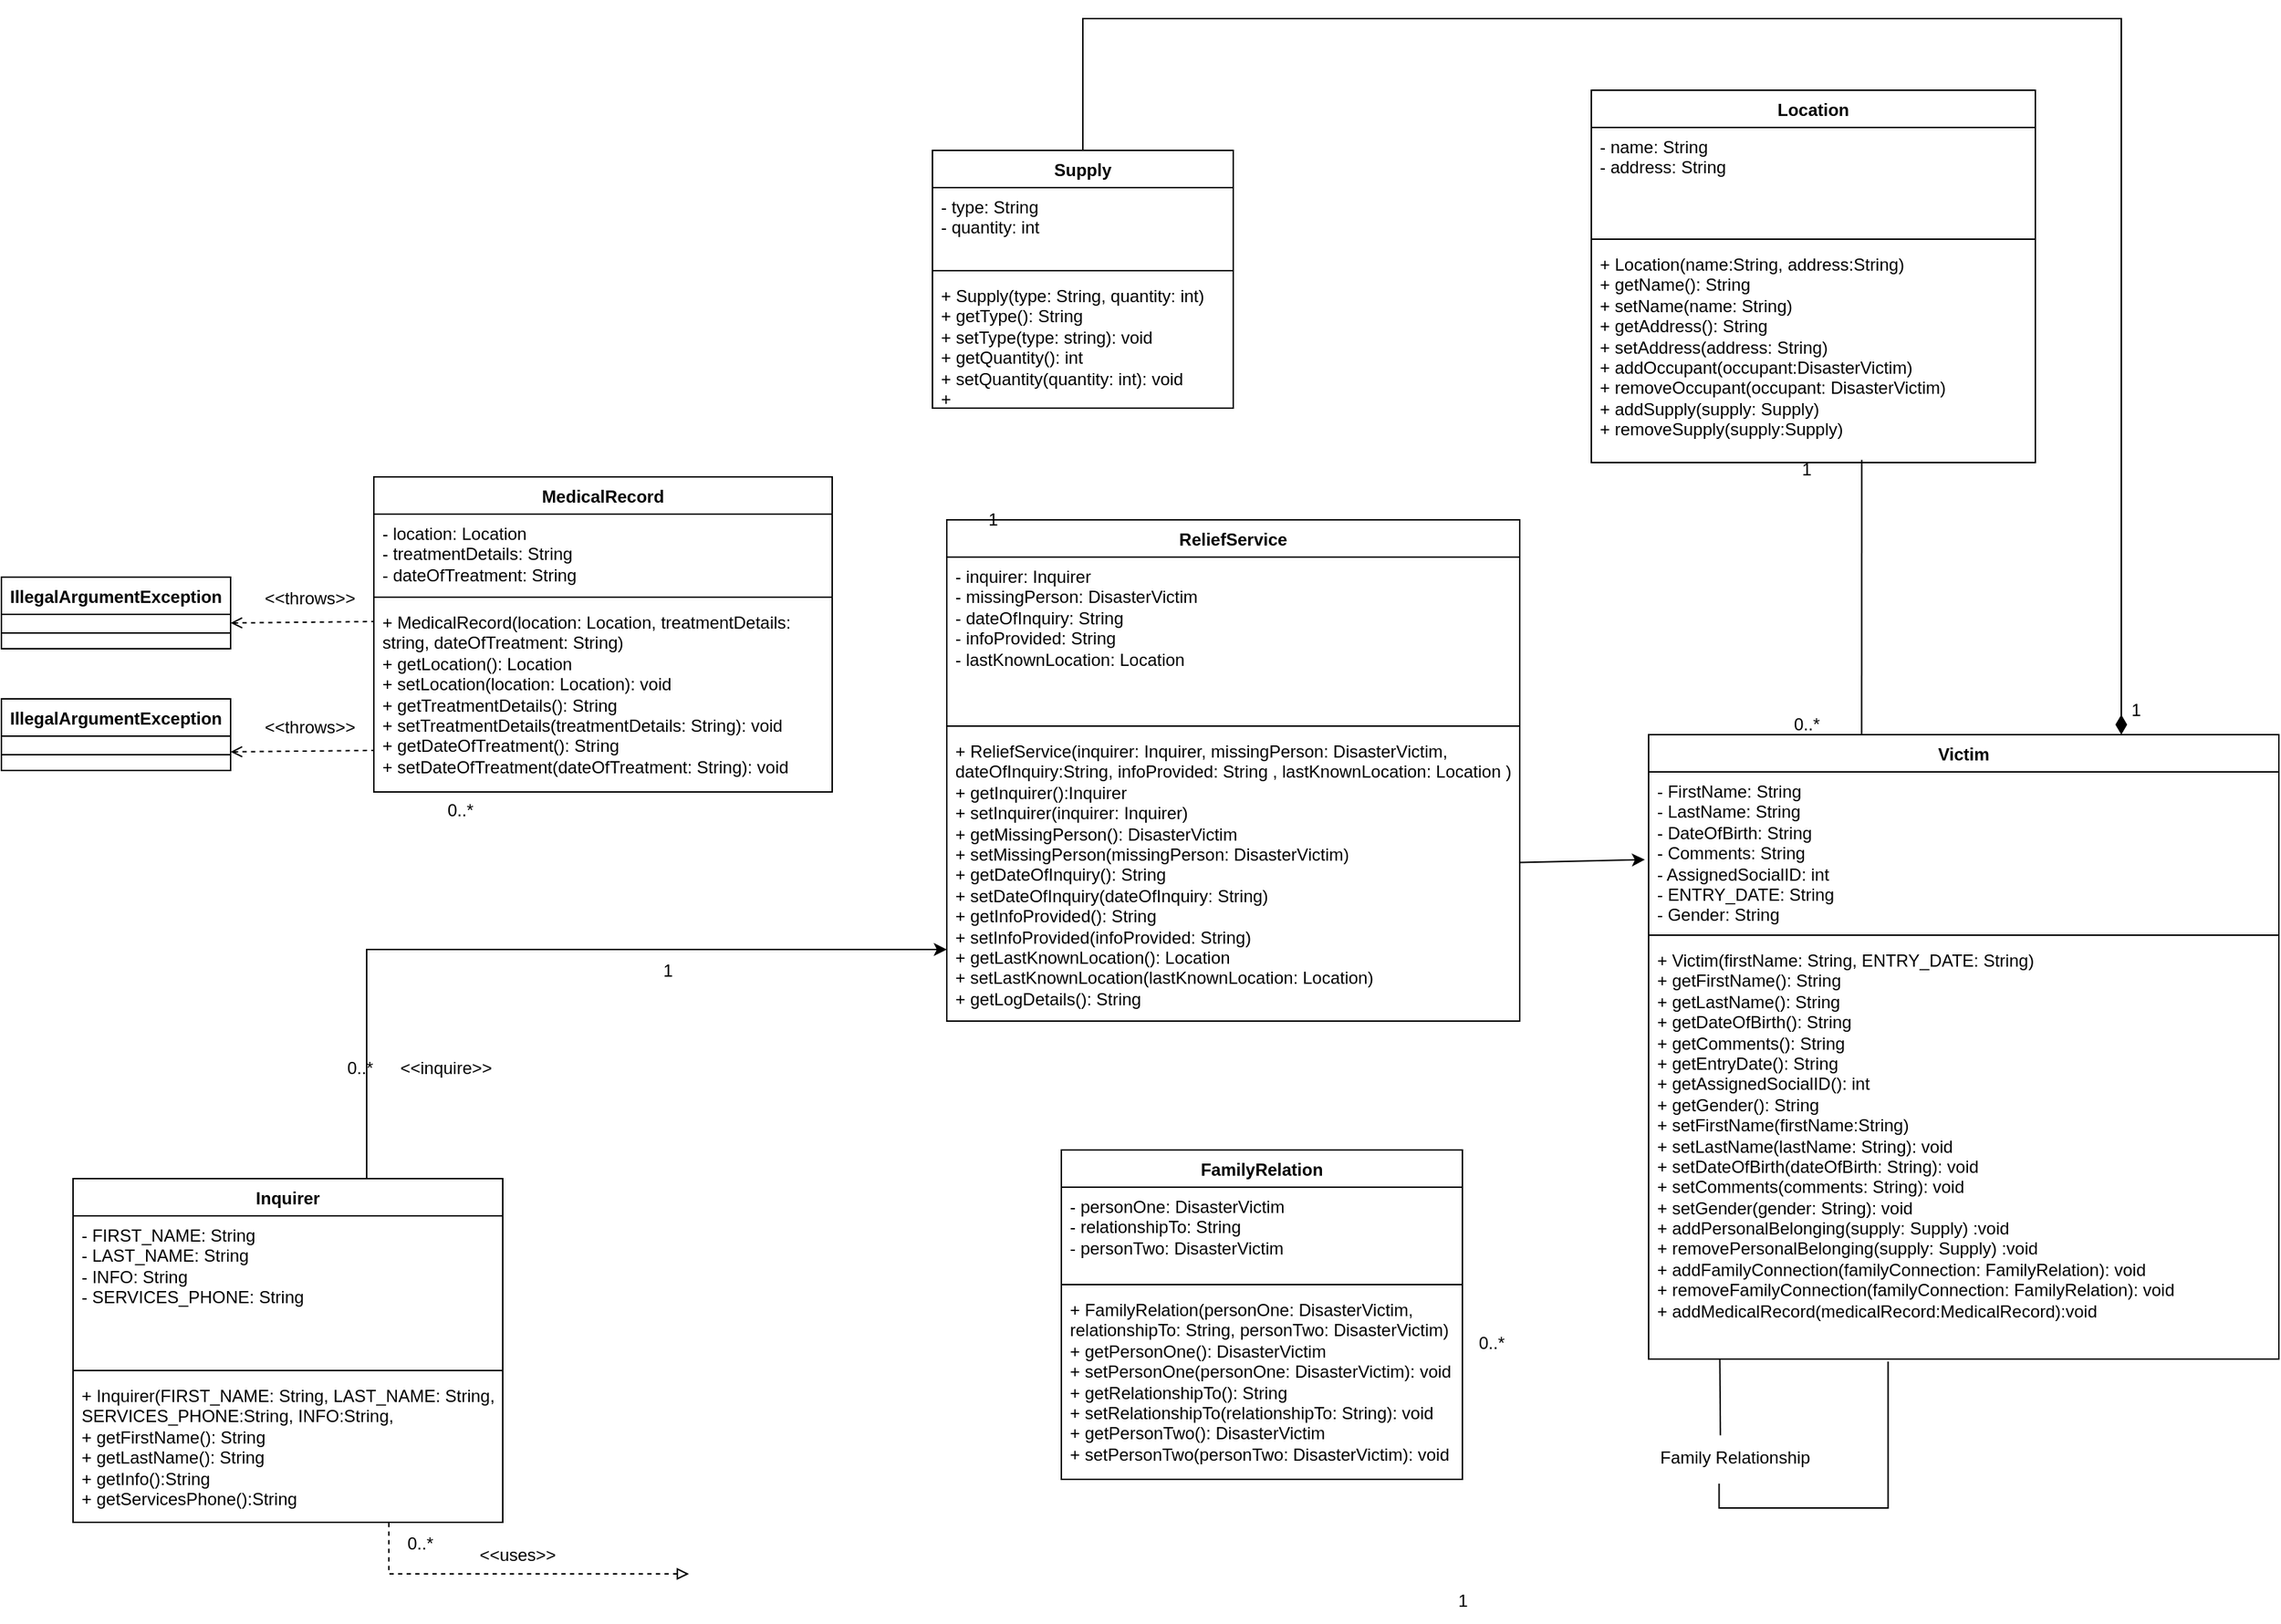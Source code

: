 <mxfile version="26.0.10">
  <diagram name="Page-1" id="vhb933lGF9tnd3RZnQfK">
    <mxGraphModel dx="1134" dy="1737" grid="1" gridSize="10" guides="1" tooltips="1" connect="1" arrows="1" fold="1" page="1" pageScale="1" pageWidth="850" pageHeight="1100" math="0" shadow="0">
      <root>
        <mxCell id="0" />
        <mxCell id="1" parent="0" />
        <mxCell id="xbd1iZhOEggna_X_7OV1-2" value="Victim" style="swimlane;fontStyle=1;align=center;verticalAlign=top;childLayout=stackLayout;horizontal=1;startSize=26;horizontalStack=0;resizeParent=1;resizeParentMax=0;resizeLast=0;collapsible=1;marginBottom=0;whiteSpace=wrap;html=1;" vertex="1" parent="1">
          <mxGeometry x="1190" y="270" width="440" height="436" as="geometry" />
        </mxCell>
        <mxCell id="xbd1iZhOEggna_X_7OV1-3" value="- FirstName: String&lt;br&gt;- LastName: String&lt;br&gt;- DateOfBirth: String&lt;br&gt;- Comments: String&lt;br&gt;- AssignedSocialID: int&lt;br&gt;- ENTRY_DATE: String&lt;div&gt;- Gender: String&lt;/div&gt;" style="text;strokeColor=none;fillColor=none;align=left;verticalAlign=top;spacingLeft=4;spacingRight=4;overflow=hidden;rotatable=0;points=[[0,0.5],[1,0.5]];portConstraint=eastwest;whiteSpace=wrap;html=1;" vertex="1" parent="xbd1iZhOEggna_X_7OV1-2">
          <mxGeometry y="26" width="440" height="110" as="geometry" />
        </mxCell>
        <mxCell id="xbd1iZhOEggna_X_7OV1-4" value="" style="line;strokeWidth=1;fillColor=none;align=left;verticalAlign=middle;spacingTop=-1;spacingLeft=3;spacingRight=3;rotatable=0;labelPosition=right;points=[];portConstraint=eastwest;strokeColor=inherit;" vertex="1" parent="xbd1iZhOEggna_X_7OV1-2">
          <mxGeometry y="136" width="440" height="8" as="geometry" />
        </mxCell>
        <mxCell id="xbd1iZhOEggna_X_7OV1-5" value="+ Victim(firstName: String, ENTRY_DATE: String)&lt;br&gt;+ getFirstName(): String&lt;br&gt;+ getLastName(): String&lt;br&gt;+ getDateOfBirth(): String&lt;br&gt;+ getComments(): String&lt;br&gt;+ getEntryDate(): String&lt;br&gt;+ getAssignedSocialID(): int&lt;font color=&quot;#ff8000&quot;&gt;&lt;br&gt;&lt;/font&gt;+ getGender(): String&lt;br&gt;+ setFirstName(firstName:String)&lt;br&gt;+ setLastName(lastName: String): void&lt;br&gt;+ setDateOfBirth(dateOfBirth: String): void&lt;br&gt;+ setComments(comments: String): void&lt;br&gt;+ setGender(gender: String): void&lt;br&gt;+ addPersonalBelonging(supply: Supply) :void&lt;br&gt;+ removePersonalBelonging(supply: Supply) :void&lt;br&gt;+ addFamilyConnection(familyConnection: FamilyRelation): void&lt;br&gt;+ removeFamilyConnection(familyConnection: FamilyRelation): void&lt;br&gt;+ addMedicalRecord(medicalRecord:MedicalRecord):void&lt;div&gt;&lt;br&gt;&lt;/div&gt;&lt;div&gt;&lt;div&gt;&lt;div&gt;&lt;br&gt;&lt;/div&gt;&lt;/div&gt;&lt;/div&gt;" style="text;strokeColor=none;fillColor=none;align=left;verticalAlign=top;spacingLeft=4;spacingRight=4;overflow=hidden;rotatable=0;points=[[0,0.5],[1,0.5]];portConstraint=eastwest;whiteSpace=wrap;html=1;" vertex="1" parent="xbd1iZhOEggna_X_7OV1-2">
          <mxGeometry y="144" width="440" height="292" as="geometry" />
        </mxCell>
        <mxCell id="xbd1iZhOEggna_X_7OV1-6" value="FamilyRelation" style="swimlane;fontStyle=1;align=center;verticalAlign=top;childLayout=stackLayout;horizontal=1;startSize=26;horizontalStack=0;resizeParent=1;resizeParentMax=0;resizeLast=0;collapsible=1;marginBottom=0;whiteSpace=wrap;html=1;" vertex="1" parent="1">
          <mxGeometry x="780" y="560" width="280" height="230" as="geometry" />
        </mxCell>
        <mxCell id="xbd1iZhOEggna_X_7OV1-7" value="- personOne: DisasterVictim&lt;br/&gt;- relationshipTo: String&lt;br/&gt;- personTwo: DisasterVictim" style="text;strokeColor=none;fillColor=none;align=left;verticalAlign=top;spacingLeft=4;spacingRight=4;overflow=hidden;rotatable=0;points=[[0,0.5],[1,0.5]];portConstraint=eastwest;whiteSpace=wrap;html=1;" vertex="1" parent="xbd1iZhOEggna_X_7OV1-6">
          <mxGeometry y="26" width="280" height="64" as="geometry" />
        </mxCell>
        <mxCell id="xbd1iZhOEggna_X_7OV1-8" value="" style="line;strokeWidth=1;fillColor=none;align=left;verticalAlign=middle;spacingTop=-1;spacingLeft=3;spacingRight=3;rotatable=0;labelPosition=right;points=[];portConstraint=eastwest;strokeColor=inherit;" vertex="1" parent="xbd1iZhOEggna_X_7OV1-6">
          <mxGeometry y="90" width="280" height="8" as="geometry" />
        </mxCell>
        <mxCell id="xbd1iZhOEggna_X_7OV1-9" value="+ FamilyRelation(personOne: DisasterVictim,&lt;br&gt;relationshipTo: String, personTwo: DisasterVictim)&lt;br&gt;+ getPersonOne(): DisasterVictim&lt;br&gt;+ setPersonOne(personOne: DisasterVictim): void&lt;br&gt;+ getRelationshipTo(): String&lt;br&gt;+ setRelationshipTo(relationshipTo: String): void&lt;br&gt;+ getPersonTwo(): DisasterVictim&lt;br&gt;+ setPersonTwo(personTwo: DisasterVictim): void" style="text;strokeColor=none;fillColor=none;align=left;verticalAlign=top;spacingLeft=4;spacingRight=4;overflow=hidden;rotatable=0;points=[[0,0.5],[1,0.5]];portConstraint=eastwest;whiteSpace=wrap;html=1;" vertex="1" parent="xbd1iZhOEggna_X_7OV1-6">
          <mxGeometry y="98" width="280" height="132" as="geometry" />
        </mxCell>
        <mxCell id="xbd1iZhOEggna_X_7OV1-10" value="ReliefService" style="swimlane;fontStyle=1;align=center;verticalAlign=top;childLayout=stackLayout;horizontal=1;startSize=26;horizontalStack=0;resizeParent=1;resizeParentMax=0;resizeLast=0;collapsible=1;marginBottom=0;whiteSpace=wrap;html=1;" vertex="1" parent="1">
          <mxGeometry x="700" y="120" width="400" height="350" as="geometry" />
        </mxCell>
        <mxCell id="xbd1iZhOEggna_X_7OV1-11" value="- inquirer: Inquirer&lt;br&gt;- missingPerson: DisasterVictim&lt;br&gt;- dateOfInquiry: String&lt;br&gt;- infoProvided: String&lt;br&gt;- lastKnownLocation: Location" style="text;strokeColor=none;fillColor=none;align=left;verticalAlign=top;spacingLeft=4;spacingRight=4;overflow=hidden;rotatable=0;points=[[0,0.5],[1,0.5]];portConstraint=eastwest;whiteSpace=wrap;html=1;" vertex="1" parent="xbd1iZhOEggna_X_7OV1-10">
          <mxGeometry y="26" width="400" height="114" as="geometry" />
        </mxCell>
        <mxCell id="xbd1iZhOEggna_X_7OV1-12" value="" style="line;strokeWidth=1;fillColor=none;align=left;verticalAlign=middle;spacingTop=-1;spacingLeft=3;spacingRight=3;rotatable=0;labelPosition=right;points=[];portConstraint=eastwest;strokeColor=inherit;" vertex="1" parent="xbd1iZhOEggna_X_7OV1-10">
          <mxGeometry y="140" width="400" height="8" as="geometry" />
        </mxCell>
        <mxCell id="xbd1iZhOEggna_X_7OV1-13" value="+ ReliefService(inquirer: Inquirer, missingPerson: DisasterVictim,&lt;br/&gt;dateOfInquiry:String, infoProvided: String , lastKnownLocation: Location )&lt;br/&gt;+ getInquirer():Inquirer&lt;br/&gt;+ setInquirer(inquirer: Inquirer)&lt;br/&gt;+ getMissingPerson(): DisasterVictim&lt;br/&gt;+ setMissingPerson(missingPerson: DisasterVictim)&lt;br/&gt;+ getDateOfInquiry(): String&lt;br/&gt;+ setDateOfInquiry(dateOfInquiry: String)&lt;br/&gt;+ getInfoProvided(): String&lt;br/&gt;+ setInfoProvided(infoProvided: String)&lt;br/&gt;+ getLastKnownLocation(): Location&lt;br/&gt;+ setLastKnownLocation(lastKnownLocation: Location)&lt;br/&gt;+ getLogDetails(): String" style="text;strokeColor=none;fillColor=none;align=left;verticalAlign=top;spacingLeft=4;spacingRight=4;overflow=hidden;rotatable=0;points=[[0,0.5],[1,0.5]];portConstraint=eastwest;whiteSpace=wrap;html=1;" vertex="1" parent="xbd1iZhOEggna_X_7OV1-10">
          <mxGeometry y="148" width="400" height="202" as="geometry" />
        </mxCell>
        <mxCell id="xbd1iZhOEggna_X_7OV1-14" value="Location" style="swimlane;fontStyle=1;align=center;verticalAlign=top;childLayout=stackLayout;horizontal=1;startSize=26;horizontalStack=0;resizeParent=1;resizeParentMax=0;resizeLast=0;collapsible=1;marginBottom=0;whiteSpace=wrap;html=1;" vertex="1" parent="1">
          <mxGeometry x="1150" y="-180" width="310" height="260" as="geometry" />
        </mxCell>
        <mxCell id="xbd1iZhOEggna_X_7OV1-15" value="- name: String&lt;br&gt;- address: String&lt;br&gt;&lt;div&gt;&lt;br&gt;&lt;/div&gt;" style="text;strokeColor=none;fillColor=none;align=left;verticalAlign=top;spacingLeft=4;spacingRight=4;overflow=hidden;rotatable=0;points=[[0,0.5],[1,0.5]];portConstraint=eastwest;whiteSpace=wrap;html=1;" vertex="1" parent="xbd1iZhOEggna_X_7OV1-14">
          <mxGeometry y="26" width="310" height="74" as="geometry" />
        </mxCell>
        <mxCell id="xbd1iZhOEggna_X_7OV1-16" value="" style="line;strokeWidth=1;fillColor=none;align=left;verticalAlign=middle;spacingTop=-1;spacingLeft=3;spacingRight=3;rotatable=0;labelPosition=right;points=[];portConstraint=eastwest;strokeColor=inherit;" vertex="1" parent="xbd1iZhOEggna_X_7OV1-14">
          <mxGeometry y="100" width="310" height="8" as="geometry" />
        </mxCell>
        <mxCell id="xbd1iZhOEggna_X_7OV1-17" value="+ Location(name:String, address:String)&lt;br&gt;+ getName(): String&lt;br&gt;+ setName(name: String)&lt;br&gt;+ getAddress(): String&lt;br&gt;+ setAddress(address: String)&lt;br&gt;+ addOccupant(occupant:DisasterVictim)&lt;br&gt;+ removeOccupant(occupant: DisasterVictim)&lt;br&gt;+ addSupply(supply: Supply)&lt;br&gt;+ removeSupply(supply:Supply)" style="text;strokeColor=none;fillColor=none;align=left;verticalAlign=top;spacingLeft=4;spacingRight=4;overflow=hidden;rotatable=0;points=[[0,0.5],[1,0.5]];portConstraint=eastwest;whiteSpace=wrap;html=1;" vertex="1" parent="xbd1iZhOEggna_X_7OV1-14">
          <mxGeometry y="108" width="310" height="152" as="geometry" />
        </mxCell>
        <mxCell id="xbd1iZhOEggna_X_7OV1-18" value="Supply" style="swimlane;fontStyle=1;align=center;verticalAlign=top;childLayout=stackLayout;horizontal=1;startSize=26;horizontalStack=0;resizeParent=1;resizeParentMax=0;resizeLast=0;collapsible=1;marginBottom=0;whiteSpace=wrap;html=1;" vertex="1" parent="1">
          <mxGeometry x="690" y="-138" width="210" height="180" as="geometry" />
        </mxCell>
        <mxCell id="xbd1iZhOEggna_X_7OV1-19" value="- type: String&lt;br/&gt;- quantity: int" style="text;strokeColor=none;fillColor=none;align=left;verticalAlign=top;spacingLeft=4;spacingRight=4;overflow=hidden;rotatable=0;points=[[0,0.5],[1,0.5]];portConstraint=eastwest;whiteSpace=wrap;html=1;" vertex="1" parent="xbd1iZhOEggna_X_7OV1-18">
          <mxGeometry y="26" width="210" height="54" as="geometry" />
        </mxCell>
        <mxCell id="xbd1iZhOEggna_X_7OV1-20" value="" style="line;strokeWidth=1;fillColor=none;align=left;verticalAlign=middle;spacingTop=-1;spacingLeft=3;spacingRight=3;rotatable=0;labelPosition=right;points=[];portConstraint=eastwest;strokeColor=inherit;" vertex="1" parent="xbd1iZhOEggna_X_7OV1-18">
          <mxGeometry y="80" width="210" height="8" as="geometry" />
        </mxCell>
        <mxCell id="xbd1iZhOEggna_X_7OV1-21" value="+ Supply(type: String, quantity: int)&lt;br&gt;+ getType(): String&lt;br&gt;+ setType(type: string): void&lt;br&gt;+ getQuantity(): int&lt;br&gt;+ setQuantity(quantity: int): void&lt;div&gt;+&lt;/div&gt;" style="text;strokeColor=none;fillColor=none;align=left;verticalAlign=top;spacingLeft=4;spacingRight=4;overflow=hidden;rotatable=0;points=[[0,0.5],[1,0.5]];portConstraint=eastwest;whiteSpace=wrap;html=1;" vertex="1" parent="xbd1iZhOEggna_X_7OV1-18">
          <mxGeometry y="88" width="210" height="92" as="geometry" />
        </mxCell>
        <mxCell id="xbd1iZhOEggna_X_7OV1-22" value="Inquirer" style="swimlane;fontStyle=1;align=center;verticalAlign=top;childLayout=stackLayout;horizontal=1;startSize=26;horizontalStack=0;resizeParent=1;resizeParentMax=0;resizeLast=0;collapsible=1;marginBottom=0;whiteSpace=wrap;html=1;" vertex="1" parent="1">
          <mxGeometry x="90" y="580" width="300" height="240" as="geometry" />
        </mxCell>
        <mxCell id="xbd1iZhOEggna_X_7OV1-23" value="- FIRST_NAME: String&lt;br&gt;- LAST_NAME: String&lt;br&gt;- INFO: String&lt;br&gt;- SERVICES_PHONE: String" style="text;strokeColor=none;fillColor=none;align=left;verticalAlign=top;spacingLeft=4;spacingRight=4;overflow=hidden;rotatable=0;points=[[0,0.5],[1,0.5]];portConstraint=eastwest;whiteSpace=wrap;html=1;" vertex="1" parent="xbd1iZhOEggna_X_7OV1-22">
          <mxGeometry y="26" width="300" height="104" as="geometry" />
        </mxCell>
        <mxCell id="xbd1iZhOEggna_X_7OV1-24" value="" style="line;strokeWidth=1;fillColor=none;align=left;verticalAlign=middle;spacingTop=-1;spacingLeft=3;spacingRight=3;rotatable=0;labelPosition=right;points=[];portConstraint=eastwest;strokeColor=inherit;" vertex="1" parent="xbd1iZhOEggna_X_7OV1-22">
          <mxGeometry y="130" width="300" height="8" as="geometry" />
        </mxCell>
        <mxCell id="xbd1iZhOEggna_X_7OV1-25" value="+ Inquirer(FIRST_NAME: String, LAST_NAME: String,&lt;br&gt;SERVICES_PHONE:String, INFO:String,&amp;nbsp;&lt;br&gt;+ getFirstName(): String&lt;br&gt;+ getLastName(): String&lt;br&gt;+ getInfo():String&lt;br&gt;+ getServicesPhone():String&lt;div&gt;&lt;div&gt;&lt;br&gt;&lt;/div&gt;&lt;div&gt;&lt;div&gt;&lt;font color=&quot;#ff8000&quot;&gt;&lt;br&gt;&lt;/font&gt;&lt;/div&gt;&lt;div&gt;&lt;br&gt;&lt;/div&gt;&lt;/div&gt;&lt;/div&gt;" style="text;strokeColor=none;fillColor=none;align=left;verticalAlign=top;spacingLeft=4;spacingRight=4;overflow=hidden;rotatable=0;points=[[0,0.5],[1,0.5]];portConstraint=eastwest;whiteSpace=wrap;html=1;" vertex="1" parent="xbd1iZhOEggna_X_7OV1-22">
          <mxGeometry y="138" width="300" height="102" as="geometry" />
        </mxCell>
        <mxCell id="xbd1iZhOEggna_X_7OV1-26" value="MedicalRecord" style="swimlane;fontStyle=1;align=center;verticalAlign=top;childLayout=stackLayout;horizontal=1;startSize=26;horizontalStack=0;resizeParent=1;resizeParentMax=0;resizeLast=0;collapsible=1;marginBottom=0;whiteSpace=wrap;html=1;" vertex="1" parent="1">
          <mxGeometry x="300" y="90" width="320" height="220" as="geometry" />
        </mxCell>
        <mxCell id="xbd1iZhOEggna_X_7OV1-27" value="- location: Location&lt;br/&gt;- treatmentDetails: String&lt;br/&gt;- dateOfTreatment: String&lt;div&gt;&lt;br/&gt;&lt;/div&gt;" style="text;strokeColor=none;fillColor=none;align=left;verticalAlign=top;spacingLeft=4;spacingRight=4;overflow=hidden;rotatable=0;points=[[0,0.5],[1,0.5]];portConstraint=eastwest;whiteSpace=wrap;html=1;" vertex="1" parent="xbd1iZhOEggna_X_7OV1-26">
          <mxGeometry y="26" width="320" height="54" as="geometry" />
        </mxCell>
        <mxCell id="xbd1iZhOEggna_X_7OV1-28" value="" style="line;strokeWidth=1;fillColor=none;align=left;verticalAlign=middle;spacingTop=-1;spacingLeft=3;spacingRight=3;rotatable=0;labelPosition=right;points=[];portConstraint=eastwest;strokeColor=inherit;" vertex="1" parent="xbd1iZhOEggna_X_7OV1-26">
          <mxGeometry y="80" width="320" height="8" as="geometry" />
        </mxCell>
        <mxCell id="xbd1iZhOEggna_X_7OV1-29" value="+ MedicalRecord(location: Location, treatmentDetails:&lt;br/&gt;string, dateOfTreatment: String)&lt;br/&gt;+ getLocation(): Location&lt;br/&gt;+ setLocation(location: Location): void&lt;br/&gt;+ getTreatmentDetails(): String&lt;br/&gt;+ setTreatmentDetails(treatmentDetails: String): void&lt;br/&gt;+ getDateOfTreatment(): String&lt;br/&gt;+ setDateOfTreatment(dateOfTreatment: String): void" style="text;strokeColor=none;fillColor=none;align=left;verticalAlign=top;spacingLeft=4;spacingRight=4;overflow=hidden;rotatable=0;points=[[0,0.5],[1,0.5]];portConstraint=eastwest;whiteSpace=wrap;html=1;" vertex="1" parent="xbd1iZhOEggna_X_7OV1-26">
          <mxGeometry y="88" width="320" height="132" as="geometry" />
        </mxCell>
        <mxCell id="xbd1iZhOEggna_X_7OV1-30" value="IllegalArgumentException" style="swimlane;fontStyle=1;align=center;verticalAlign=top;childLayout=stackLayout;horizontal=1;startSize=26;horizontalStack=0;resizeParent=1;resizeParentMax=0;resizeLast=0;collapsible=1;marginBottom=0;whiteSpace=wrap;html=1;" vertex="1" parent="1">
          <mxGeometry x="40" y="160" width="160" height="50" as="geometry" />
        </mxCell>
        <mxCell id="xbd1iZhOEggna_X_7OV1-31" value="&amp;nbsp;" style="text;strokeColor=none;fillColor=none;align=left;verticalAlign=top;spacingLeft=4;spacingRight=4;overflow=hidden;rotatable=0;points=[[0,0.5],[1,0.5]];portConstraint=eastwest;whiteSpace=wrap;html=1;" vertex="1" parent="xbd1iZhOEggna_X_7OV1-30">
          <mxGeometry y="26" width="160" height="12" as="geometry" />
        </mxCell>
        <mxCell id="xbd1iZhOEggna_X_7OV1-32" value="" style="line;strokeWidth=1;fillColor=none;align=left;verticalAlign=middle;spacingTop=-1;spacingLeft=3;spacingRight=3;rotatable=0;labelPosition=right;points=[];portConstraint=eastwest;strokeColor=inherit;" vertex="1" parent="xbd1iZhOEggna_X_7OV1-30">
          <mxGeometry y="38" width="160" height="2" as="geometry" />
        </mxCell>
        <mxCell id="xbd1iZhOEggna_X_7OV1-33" value="&amp;nbsp;" style="text;strokeColor=none;fillColor=none;align=left;verticalAlign=top;spacingLeft=4;spacingRight=4;overflow=hidden;rotatable=0;points=[[0,0.5],[1,0.5]];portConstraint=eastwest;whiteSpace=wrap;html=1;" vertex="1" parent="xbd1iZhOEggna_X_7OV1-30">
          <mxGeometry y="40" width="160" height="10" as="geometry" />
        </mxCell>
        <mxCell id="xbd1iZhOEggna_X_7OV1-34" value="IllegalArgumentException" style="swimlane;fontStyle=1;align=center;verticalAlign=top;childLayout=stackLayout;horizontal=1;startSize=26;horizontalStack=0;resizeParent=1;resizeParentMax=0;resizeLast=0;collapsible=1;marginBottom=0;whiteSpace=wrap;html=1;" vertex="1" parent="1">
          <mxGeometry x="40" y="245" width="160" height="50" as="geometry" />
        </mxCell>
        <mxCell id="xbd1iZhOEggna_X_7OV1-35" value="&amp;nbsp;" style="text;strokeColor=none;fillColor=none;align=left;verticalAlign=top;spacingLeft=4;spacingRight=4;overflow=hidden;rotatable=0;points=[[0,0.5],[1,0.5]];portConstraint=eastwest;whiteSpace=wrap;html=1;" vertex="1" parent="xbd1iZhOEggna_X_7OV1-34">
          <mxGeometry y="26" width="160" height="12" as="geometry" />
        </mxCell>
        <mxCell id="xbd1iZhOEggna_X_7OV1-36" value="" style="line;strokeWidth=1;fillColor=none;align=left;verticalAlign=middle;spacingTop=-1;spacingLeft=3;spacingRight=3;rotatable=0;labelPosition=right;points=[];portConstraint=eastwest;strokeColor=inherit;" vertex="1" parent="xbd1iZhOEggna_X_7OV1-34">
          <mxGeometry y="38" width="160" height="2" as="geometry" />
        </mxCell>
        <mxCell id="xbd1iZhOEggna_X_7OV1-37" value="&amp;nbsp;" style="text;strokeColor=none;fillColor=none;align=left;verticalAlign=top;spacingLeft=4;spacingRight=4;overflow=hidden;rotatable=0;points=[[0,0.5],[1,0.5]];portConstraint=eastwest;whiteSpace=wrap;html=1;" vertex="1" parent="xbd1iZhOEggna_X_7OV1-34">
          <mxGeometry y="40" width="160" height="10" as="geometry" />
        </mxCell>
        <mxCell id="xbd1iZhOEggna_X_7OV1-48" value="Family Relationship" style="text;html=1;align=center;verticalAlign=middle;resizable=0;points=[];autosize=1;strokeColor=none;fillColor=none;" vertex="1" parent="1">
          <mxGeometry x="1185" y="760" width="130" height="30" as="geometry" />
        </mxCell>
        <mxCell id="xbd1iZhOEggna_X_7OV1-64" value="" style="endArrow=none;startArrow=classic;html=1;rounded=0;endFill=0;edgeStyle=orthogonalEdgeStyle;entryX=0.75;entryY=0;entryDx=0;entryDy=0;" edge="1" parent="1" source="xbd1iZhOEggna_X_7OV1-13" target="xbd1iZhOEggna_X_7OV1-22">
          <mxGeometry width="50" height="50" relative="1" as="geometry">
            <mxPoint x="250" y="570" as="sourcePoint" />
            <mxPoint x="300" y="520" as="targetPoint" />
            <Array as="points">
              <mxPoint x="295" y="420" />
            </Array>
          </mxGeometry>
        </mxCell>
        <mxCell id="xbd1iZhOEggna_X_7OV1-65" value="&amp;lt;&amp;lt;inquire&amp;gt;&amp;gt;" style="text;html=1;align=center;verticalAlign=middle;resizable=0;points=[];autosize=1;strokeColor=none;fillColor=none;" vertex="1" parent="1">
          <mxGeometry x="305" y="488" width="90" height="30" as="geometry" />
        </mxCell>
        <mxCell id="xbd1iZhOEggna_X_7OV1-66" value="0..*" style="text;html=1;align=center;verticalAlign=middle;resizable=0;points=[];autosize=1;strokeColor=none;fillColor=none;" vertex="1" parent="1">
          <mxGeometry x="270" y="488" width="40" height="30" as="geometry" />
        </mxCell>
        <mxCell id="xbd1iZhOEggna_X_7OV1-67" value="1" style="text;html=1;align=center;verticalAlign=middle;resizable=0;points=[];autosize=1;strokeColor=none;fillColor=none;" vertex="1" parent="1">
          <mxGeometry x="490" y="420" width="30" height="30" as="geometry" />
        </mxCell>
        <mxCell id="xbd1iZhOEggna_X_7OV1-69" value="1" style="text;html=1;align=center;verticalAlign=middle;resizable=0;points=[];autosize=1;strokeColor=none;fillColor=none;" vertex="1" parent="1">
          <mxGeometry x="1045" y="860" width="30" height="30" as="geometry" />
        </mxCell>
        <mxCell id="xbd1iZhOEggna_X_7OV1-71" value="0..*" style="text;html=1;align=center;verticalAlign=middle;resizable=0;points=[];autosize=1;strokeColor=none;fillColor=none;" vertex="1" parent="1">
          <mxGeometry x="1060" y="680" width="40" height="30" as="geometry" />
        </mxCell>
        <mxCell id="xbd1iZhOEggna_X_7OV1-72" value="" style="endArrow=classic;html=1;rounded=0;entryX=-0.006;entryY=0.557;entryDx=0;entryDy=0;exitX=1;exitY=0.452;exitDx=0;exitDy=0;exitPerimeter=0;entryPerimeter=0;" edge="1" parent="1" source="xbd1iZhOEggna_X_7OV1-13" target="xbd1iZhOEggna_X_7OV1-3">
          <mxGeometry width="50" height="50" relative="1" as="geometry">
            <mxPoint x="930" y="410" as="sourcePoint" />
            <mxPoint x="1080" y="350" as="targetPoint" />
          </mxGeometry>
        </mxCell>
        <mxCell id="xbd1iZhOEggna_X_7OV1-73" value="" style="endArrow=none;dashed=1;html=1;strokeWidth=1;rounded=0;elbow=vertical;exitX=1;exitY=0.5;exitDx=0;exitDy=0;startArrow=open;startFill=0;" edge="1" parent="1" source="xbd1iZhOEggna_X_7OV1-31">
          <mxGeometry width="50" height="50" relative="1" as="geometry">
            <mxPoint x="205" y="190" as="sourcePoint" />
            <mxPoint x="300" y="191" as="targetPoint" />
          </mxGeometry>
        </mxCell>
        <mxCell id="xbd1iZhOEggna_X_7OV1-74" value="&amp;lt;&amp;lt;throws&amp;gt;&amp;gt;" style="text;html=1;align=center;verticalAlign=middle;resizable=0;points=[];autosize=1;strokeColor=none;fillColor=none;" vertex="1" parent="1">
          <mxGeometry x="210" y="160" width="90" height="30" as="geometry" />
        </mxCell>
        <mxCell id="xbd1iZhOEggna_X_7OV1-75" value="" style="endArrow=none;dashed=1;html=1;strokeWidth=1;rounded=0;elbow=vertical;exitX=1;exitY=0.5;exitDx=0;exitDy=0;startArrow=open;startFill=0;" edge="1" parent="1">
          <mxGeometry width="50" height="50" relative="1" as="geometry">
            <mxPoint x="200" y="282" as="sourcePoint" />
            <mxPoint x="300" y="281" as="targetPoint" />
          </mxGeometry>
        </mxCell>
        <mxCell id="xbd1iZhOEggna_X_7OV1-76" value="&amp;lt;&amp;lt;throws&amp;gt;&amp;gt;" style="text;html=1;align=center;verticalAlign=middle;resizable=0;points=[];autosize=1;strokeColor=none;fillColor=none;" vertex="1" parent="1">
          <mxGeometry x="210" y="250" width="90" height="30" as="geometry" />
        </mxCell>
        <mxCell id="xbd1iZhOEggna_X_7OV1-77" value="0..*" style="text;html=1;align=center;verticalAlign=middle;resizable=0;points=[];autosize=1;strokeColor=none;fillColor=none;" vertex="1" parent="1">
          <mxGeometry x="340" y="308" width="40" height="30" as="geometry" />
        </mxCell>
        <mxCell id="xbd1iZhOEggna_X_7OV1-78" value="1" style="text;html=1;align=center;verticalAlign=middle;resizable=0;points=[];autosize=1;strokeColor=none;fillColor=none;" vertex="1" parent="1">
          <mxGeometry x="717" y="105" width="30" height="30" as="geometry" />
        </mxCell>
        <mxCell id="xbd1iZhOEggna_X_7OV1-79" value="" style="endArrow=diamondThin;html=1;rounded=0;endFill=1;endSize=11;edgeStyle=orthogonalEdgeStyle;exitX=0.5;exitY=0;exitDx=0;exitDy=0;entryX=0.75;entryY=0;entryDx=0;entryDy=0;" edge="1" parent="1" source="xbd1iZhOEggna_X_7OV1-18" target="xbd1iZhOEggna_X_7OV1-2">
          <mxGeometry width="50" height="50" relative="1" as="geometry">
            <mxPoint x="480" y="-300" as="sourcePoint" />
            <mxPoint x="1480" y="-330" as="targetPoint" />
            <Array as="points">
              <mxPoint x="795" y="-230" />
              <mxPoint x="1520" y="-230" />
            </Array>
          </mxGeometry>
        </mxCell>
        <mxCell id="xbd1iZhOEggna_X_7OV1-81" value="1" style="text;html=1;align=center;verticalAlign=middle;resizable=0;points=[];autosize=1;strokeColor=none;fillColor=none;" vertex="1" parent="1">
          <mxGeometry x="1515" y="238" width="30" height="30" as="geometry" />
        </mxCell>
        <mxCell id="xbd1iZhOEggna_X_7OV1-83" value="1" style="text;html=1;align=center;verticalAlign=middle;resizable=0;points=[];autosize=1;strokeColor=none;fillColor=none;" vertex="1" parent="1">
          <mxGeometry x="1285" y="70" width="30" height="30" as="geometry" />
        </mxCell>
        <mxCell id="xbd1iZhOEggna_X_7OV1-84" value="0..*" style="text;html=1;align=center;verticalAlign=middle;resizable=0;points=[];autosize=1;strokeColor=none;fillColor=none;" vertex="1" parent="1">
          <mxGeometry x="1280" y="248" width="40" height="30" as="geometry" />
        </mxCell>
        <mxCell id="xbd1iZhOEggna_X_7OV1-107" value="" style="endArrow=none;dashed=1;html=1;rounded=0;startArrow=block;startFill=0;edgeStyle=orthogonalEdgeStyle;entryX=0.735;entryY=1.002;entryDx=0;entryDy=0;entryPerimeter=0;" edge="1" parent="1" target="xbd1iZhOEggna_X_7OV1-25">
          <mxGeometry width="50" height="50" relative="1" as="geometry">
            <mxPoint x="520" y="856" as="sourcePoint" />
            <mxPoint x="310" y="830" as="targetPoint" />
            <Array as="points">
              <mxPoint x="311" y="856" />
            </Array>
          </mxGeometry>
        </mxCell>
        <mxCell id="xbd1iZhOEggna_X_7OV1-108" value="&amp;lt;&amp;lt;uses&amp;gt;&amp;gt;" style="text;html=1;align=center;verticalAlign=middle;resizable=0;points=[];autosize=1;strokeColor=none;fillColor=none;" vertex="1" parent="1">
          <mxGeometry x="360" y="828" width="80" height="30" as="geometry" />
        </mxCell>
        <mxCell id="xbd1iZhOEggna_X_7OV1-109" value="0..*" style="text;html=1;align=center;verticalAlign=middle;resizable=0;points=[];autosize=1;strokeColor=none;fillColor=none;" vertex="1" parent="1">
          <mxGeometry x="312" y="820" width="40" height="30" as="geometry" />
        </mxCell>
        <mxCell id="xbd1iZhOEggna_X_7OV1-126" value="" style="endArrow=none;html=1;rounded=0;exitX=0.424;exitY=-0.026;exitDx=0;exitDy=0;exitPerimeter=0;entryX=0.113;entryY=1;entryDx=0;entryDy=0;entryPerimeter=0;" edge="1" parent="1" source="xbd1iZhOEggna_X_7OV1-48" target="xbd1iZhOEggna_X_7OV1-5">
          <mxGeometry width="50" height="50" relative="1" as="geometry">
            <mxPoint x="1180" y="790" as="sourcePoint" />
            <mxPoint x="1230" y="740" as="targetPoint" />
          </mxGeometry>
        </mxCell>
        <mxCell id="xbd1iZhOEggna_X_7OV1-127" value="" style="endArrow=none;html=1;rounded=0;edgeStyle=elbowEdgeStyle;elbow=vertical;exitX=0.417;exitY=1.1;exitDx=0;exitDy=0;exitPerimeter=0;entryX=0.38;entryY=1.006;entryDx=0;entryDy=0;entryPerimeter=0;" edge="1" parent="1" source="xbd1iZhOEggna_X_7OV1-48" target="xbd1iZhOEggna_X_7OV1-5">
          <mxGeometry width="50" height="50" relative="1" as="geometry">
            <mxPoint x="1240" y="850" as="sourcePoint" />
            <mxPoint x="1370" y="832" as="targetPoint" />
            <Array as="points">
              <mxPoint x="1300" y="810" />
            </Array>
          </mxGeometry>
        </mxCell>
        <mxCell id="xbd1iZhOEggna_X_7OV1-128" value="" style="endArrow=none;html=1;rounded=0;entryX=0.609;entryY=0.988;entryDx=0;entryDy=0;entryPerimeter=0;exitX=0.338;exitY=-0.001;exitDx=0;exitDy=0;exitPerimeter=0;" edge="1" parent="1" source="xbd1iZhOEggna_X_7OV1-2" target="xbd1iZhOEggna_X_7OV1-17">
          <mxGeometry width="50" height="50" relative="1" as="geometry">
            <mxPoint x="1310" y="180" as="sourcePoint" />
            <mxPoint x="1340" y="90" as="targetPoint" />
          </mxGeometry>
        </mxCell>
      </root>
    </mxGraphModel>
  </diagram>
</mxfile>
